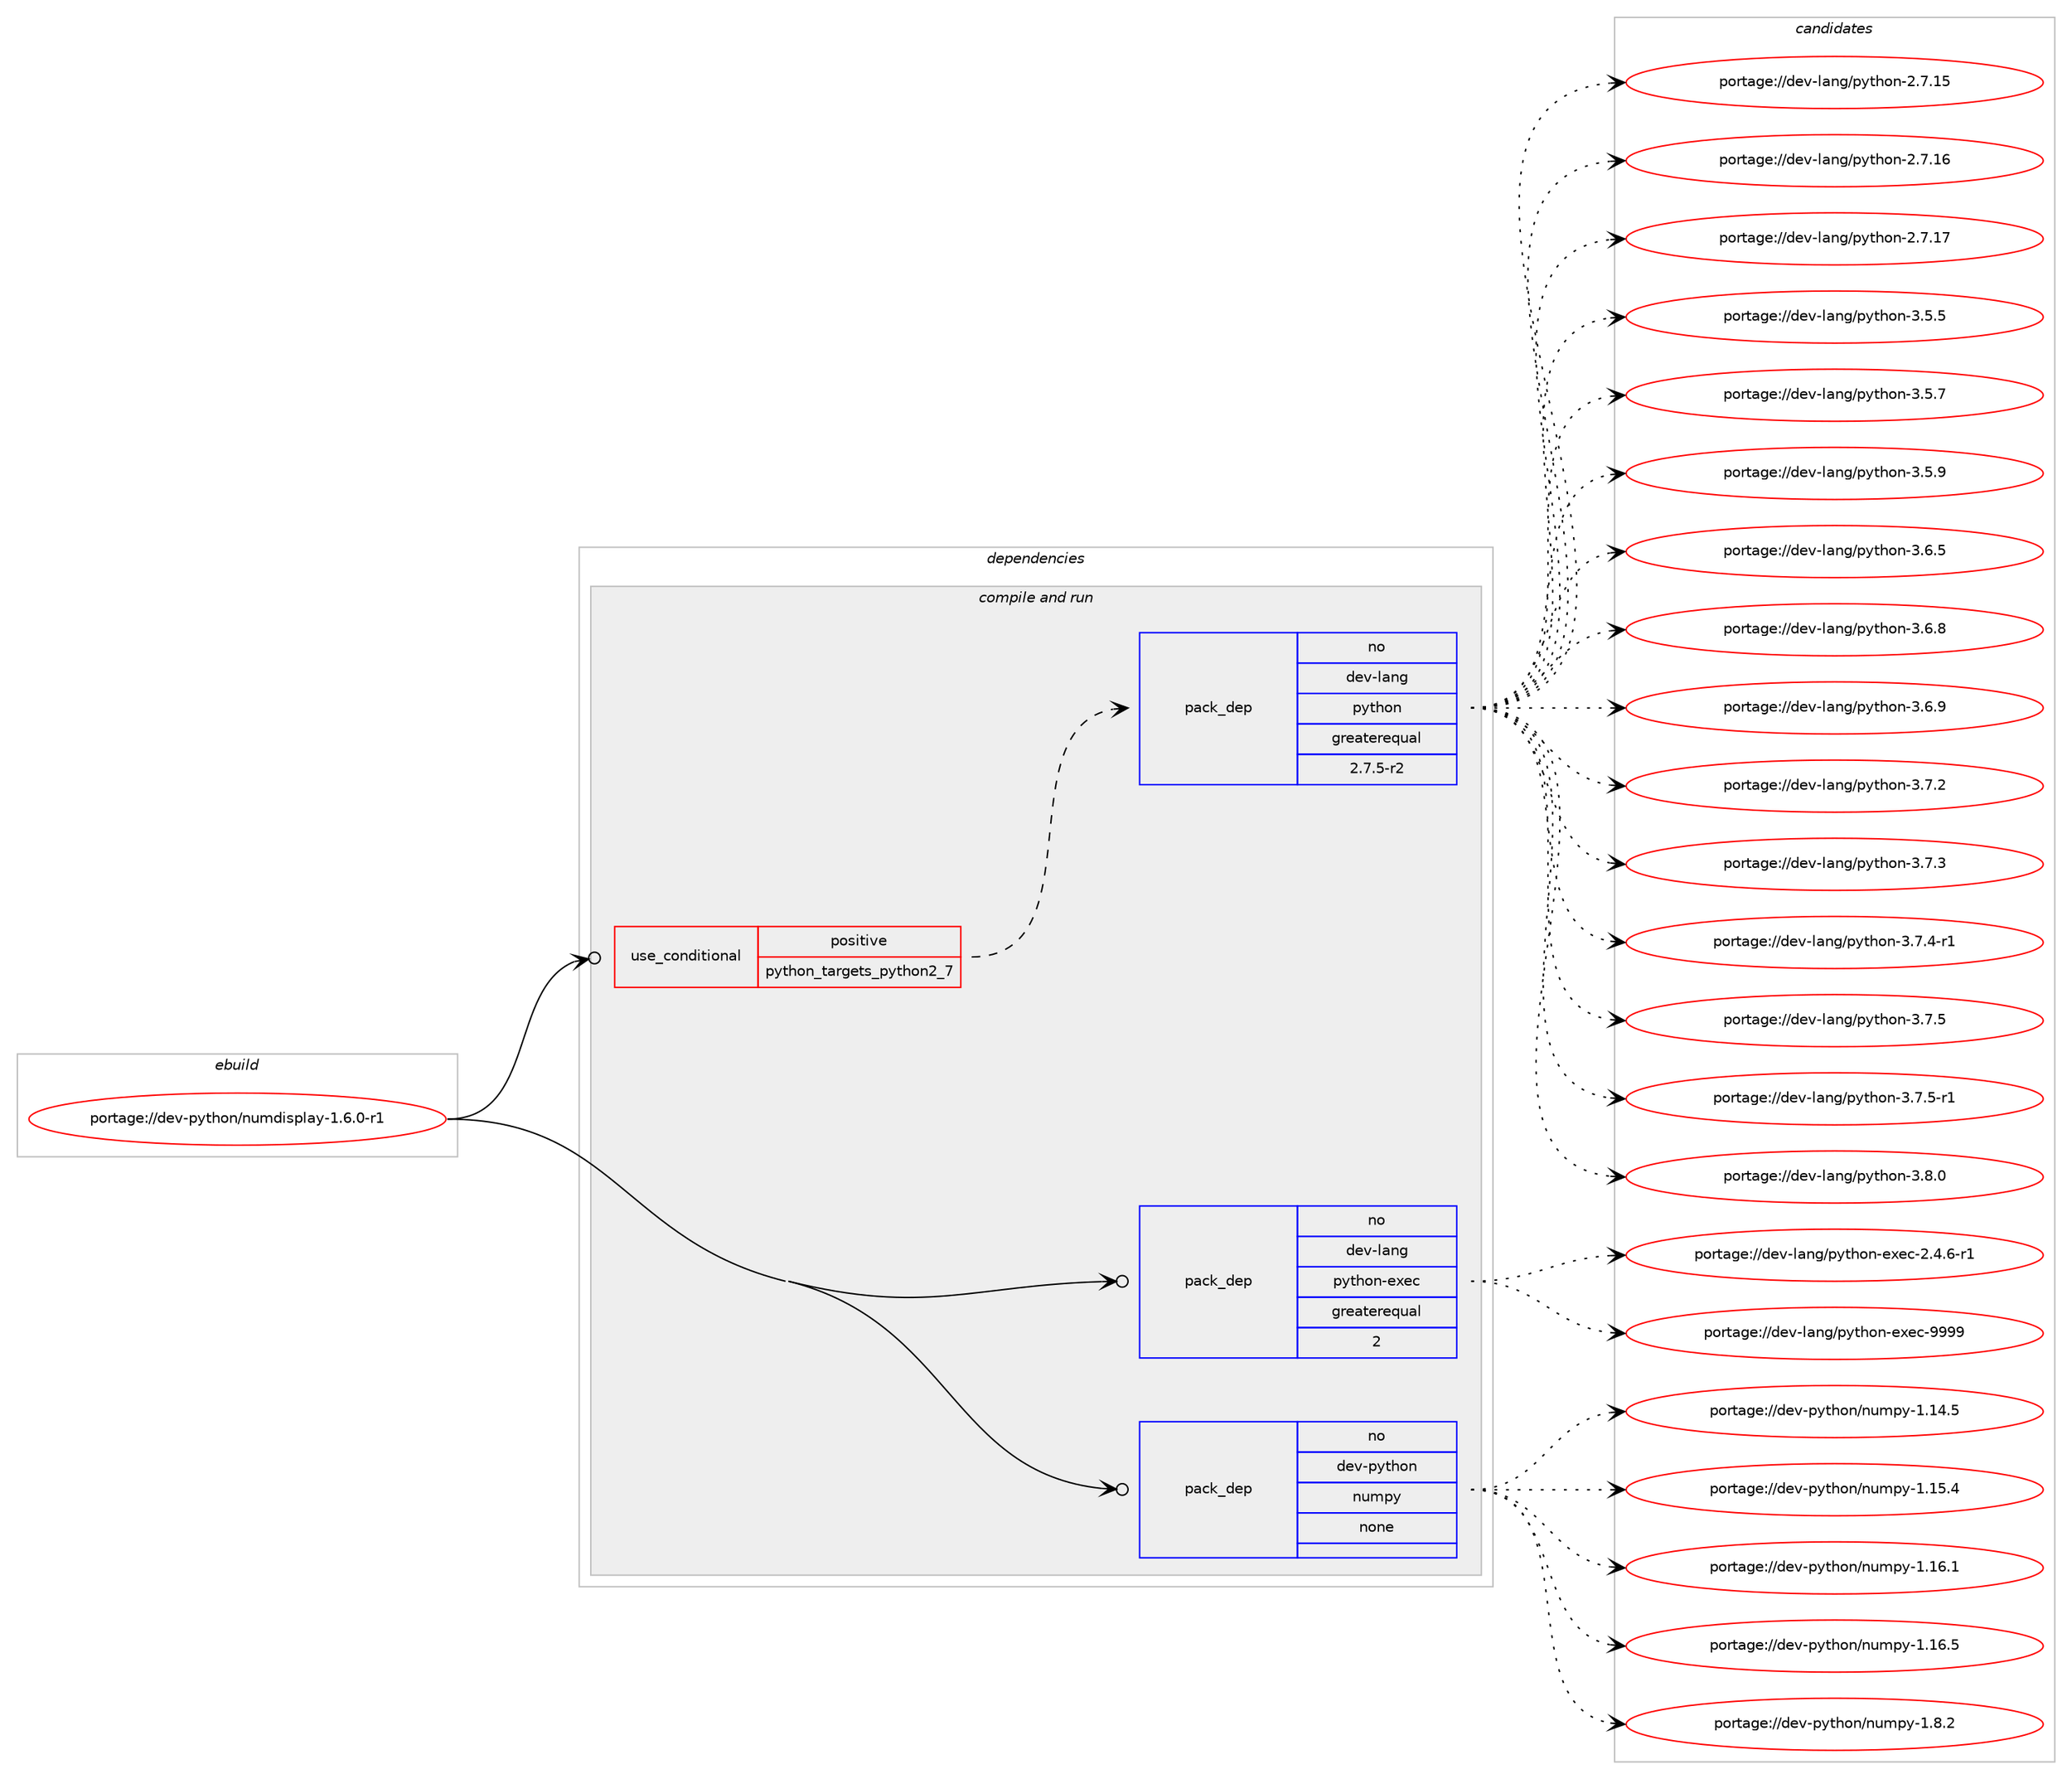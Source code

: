 digraph prolog {

# *************
# Graph options
# *************

newrank=true;
concentrate=true;
compound=true;
graph [rankdir=LR,fontname=Helvetica,fontsize=10,ranksep=1.5];#, ranksep=2.5, nodesep=0.2];
edge  [arrowhead=vee];
node  [fontname=Helvetica,fontsize=10];

# **********
# The ebuild
# **********

subgraph cluster_leftcol {
color=gray;
rank=same;
label=<<i>ebuild</i>>;
id [label="portage://dev-python/numdisplay-1.6.0-r1", color=red, width=4, href="../dev-python/numdisplay-1.6.0-r1.svg"];
}

# ****************
# The dependencies
# ****************

subgraph cluster_midcol {
color=gray;
label=<<i>dependencies</i>>;
subgraph cluster_compile {
fillcolor="#eeeeee";
style=filled;
label=<<i>compile</i>>;
}
subgraph cluster_compileandrun {
fillcolor="#eeeeee";
style=filled;
label=<<i>compile and run</i>>;
subgraph cond32654 {
dependency152271 [label=<<TABLE BORDER="0" CELLBORDER="1" CELLSPACING="0" CELLPADDING="4"><TR><TD ROWSPAN="3" CELLPADDING="10">use_conditional</TD></TR><TR><TD>positive</TD></TR><TR><TD>python_targets_python2_7</TD></TR></TABLE>>, shape=none, color=red];
subgraph pack116288 {
dependency152272 [label=<<TABLE BORDER="0" CELLBORDER="1" CELLSPACING="0" CELLPADDING="4" WIDTH="220"><TR><TD ROWSPAN="6" CELLPADDING="30">pack_dep</TD></TR><TR><TD WIDTH="110">no</TD></TR><TR><TD>dev-lang</TD></TR><TR><TD>python</TD></TR><TR><TD>greaterequal</TD></TR><TR><TD>2.7.5-r2</TD></TR></TABLE>>, shape=none, color=blue];
}
dependency152271:e -> dependency152272:w [weight=20,style="dashed",arrowhead="vee"];
}
id:e -> dependency152271:w [weight=20,style="solid",arrowhead="odotvee"];
subgraph pack116289 {
dependency152273 [label=<<TABLE BORDER="0" CELLBORDER="1" CELLSPACING="0" CELLPADDING="4" WIDTH="220"><TR><TD ROWSPAN="6" CELLPADDING="30">pack_dep</TD></TR><TR><TD WIDTH="110">no</TD></TR><TR><TD>dev-lang</TD></TR><TR><TD>python-exec</TD></TR><TR><TD>greaterequal</TD></TR><TR><TD>2</TD></TR></TABLE>>, shape=none, color=blue];
}
id:e -> dependency152273:w [weight=20,style="solid",arrowhead="odotvee"];
subgraph pack116290 {
dependency152274 [label=<<TABLE BORDER="0" CELLBORDER="1" CELLSPACING="0" CELLPADDING="4" WIDTH="220"><TR><TD ROWSPAN="6" CELLPADDING="30">pack_dep</TD></TR><TR><TD WIDTH="110">no</TD></TR><TR><TD>dev-python</TD></TR><TR><TD>numpy</TD></TR><TR><TD>none</TD></TR><TR><TD></TD></TR></TABLE>>, shape=none, color=blue];
}
id:e -> dependency152274:w [weight=20,style="solid",arrowhead="odotvee"];
}
subgraph cluster_run {
fillcolor="#eeeeee";
style=filled;
label=<<i>run</i>>;
}
}

# **************
# The candidates
# **************

subgraph cluster_choices {
rank=same;
color=gray;
label=<<i>candidates</i>>;

subgraph choice116288 {
color=black;
nodesep=1;
choiceportage10010111845108971101034711212111610411111045504655464953 [label="portage://dev-lang/python-2.7.15", color=red, width=4,href="../dev-lang/python-2.7.15.svg"];
choiceportage10010111845108971101034711212111610411111045504655464954 [label="portage://dev-lang/python-2.7.16", color=red, width=4,href="../dev-lang/python-2.7.16.svg"];
choiceportage10010111845108971101034711212111610411111045504655464955 [label="portage://dev-lang/python-2.7.17", color=red, width=4,href="../dev-lang/python-2.7.17.svg"];
choiceportage100101118451089711010347112121116104111110455146534653 [label="portage://dev-lang/python-3.5.5", color=red, width=4,href="../dev-lang/python-3.5.5.svg"];
choiceportage100101118451089711010347112121116104111110455146534655 [label="portage://dev-lang/python-3.5.7", color=red, width=4,href="../dev-lang/python-3.5.7.svg"];
choiceportage100101118451089711010347112121116104111110455146534657 [label="portage://dev-lang/python-3.5.9", color=red, width=4,href="../dev-lang/python-3.5.9.svg"];
choiceportage100101118451089711010347112121116104111110455146544653 [label="portage://dev-lang/python-3.6.5", color=red, width=4,href="../dev-lang/python-3.6.5.svg"];
choiceportage100101118451089711010347112121116104111110455146544656 [label="portage://dev-lang/python-3.6.8", color=red, width=4,href="../dev-lang/python-3.6.8.svg"];
choiceportage100101118451089711010347112121116104111110455146544657 [label="portage://dev-lang/python-3.6.9", color=red, width=4,href="../dev-lang/python-3.6.9.svg"];
choiceportage100101118451089711010347112121116104111110455146554650 [label="portage://dev-lang/python-3.7.2", color=red, width=4,href="../dev-lang/python-3.7.2.svg"];
choiceportage100101118451089711010347112121116104111110455146554651 [label="portage://dev-lang/python-3.7.3", color=red, width=4,href="../dev-lang/python-3.7.3.svg"];
choiceportage1001011184510897110103471121211161041111104551465546524511449 [label="portage://dev-lang/python-3.7.4-r1", color=red, width=4,href="../dev-lang/python-3.7.4-r1.svg"];
choiceportage100101118451089711010347112121116104111110455146554653 [label="portage://dev-lang/python-3.7.5", color=red, width=4,href="../dev-lang/python-3.7.5.svg"];
choiceportage1001011184510897110103471121211161041111104551465546534511449 [label="portage://dev-lang/python-3.7.5-r1", color=red, width=4,href="../dev-lang/python-3.7.5-r1.svg"];
choiceportage100101118451089711010347112121116104111110455146564648 [label="portage://dev-lang/python-3.8.0", color=red, width=4,href="../dev-lang/python-3.8.0.svg"];
dependency152272:e -> choiceportage10010111845108971101034711212111610411111045504655464953:w [style=dotted,weight="100"];
dependency152272:e -> choiceportage10010111845108971101034711212111610411111045504655464954:w [style=dotted,weight="100"];
dependency152272:e -> choiceportage10010111845108971101034711212111610411111045504655464955:w [style=dotted,weight="100"];
dependency152272:e -> choiceportage100101118451089711010347112121116104111110455146534653:w [style=dotted,weight="100"];
dependency152272:e -> choiceportage100101118451089711010347112121116104111110455146534655:w [style=dotted,weight="100"];
dependency152272:e -> choiceportage100101118451089711010347112121116104111110455146534657:w [style=dotted,weight="100"];
dependency152272:e -> choiceportage100101118451089711010347112121116104111110455146544653:w [style=dotted,weight="100"];
dependency152272:e -> choiceportage100101118451089711010347112121116104111110455146544656:w [style=dotted,weight="100"];
dependency152272:e -> choiceportage100101118451089711010347112121116104111110455146544657:w [style=dotted,weight="100"];
dependency152272:e -> choiceportage100101118451089711010347112121116104111110455146554650:w [style=dotted,weight="100"];
dependency152272:e -> choiceportage100101118451089711010347112121116104111110455146554651:w [style=dotted,weight="100"];
dependency152272:e -> choiceportage1001011184510897110103471121211161041111104551465546524511449:w [style=dotted,weight="100"];
dependency152272:e -> choiceportage100101118451089711010347112121116104111110455146554653:w [style=dotted,weight="100"];
dependency152272:e -> choiceportage1001011184510897110103471121211161041111104551465546534511449:w [style=dotted,weight="100"];
dependency152272:e -> choiceportage100101118451089711010347112121116104111110455146564648:w [style=dotted,weight="100"];
}
subgraph choice116289 {
color=black;
nodesep=1;
choiceportage10010111845108971101034711212111610411111045101120101994550465246544511449 [label="portage://dev-lang/python-exec-2.4.6-r1", color=red, width=4,href="../dev-lang/python-exec-2.4.6-r1.svg"];
choiceportage10010111845108971101034711212111610411111045101120101994557575757 [label="portage://dev-lang/python-exec-9999", color=red, width=4,href="../dev-lang/python-exec-9999.svg"];
dependency152273:e -> choiceportage10010111845108971101034711212111610411111045101120101994550465246544511449:w [style=dotted,weight="100"];
dependency152273:e -> choiceportage10010111845108971101034711212111610411111045101120101994557575757:w [style=dotted,weight="100"];
}
subgraph choice116290 {
color=black;
nodesep=1;
choiceportage100101118451121211161041111104711011710911212145494649524653 [label="portage://dev-python/numpy-1.14.5", color=red, width=4,href="../dev-python/numpy-1.14.5.svg"];
choiceportage100101118451121211161041111104711011710911212145494649534652 [label="portage://dev-python/numpy-1.15.4", color=red, width=4,href="../dev-python/numpy-1.15.4.svg"];
choiceportage100101118451121211161041111104711011710911212145494649544649 [label="portage://dev-python/numpy-1.16.1", color=red, width=4,href="../dev-python/numpy-1.16.1.svg"];
choiceportage100101118451121211161041111104711011710911212145494649544653 [label="portage://dev-python/numpy-1.16.5", color=red, width=4,href="../dev-python/numpy-1.16.5.svg"];
choiceportage1001011184511212111610411111047110117109112121454946564650 [label="portage://dev-python/numpy-1.8.2", color=red, width=4,href="../dev-python/numpy-1.8.2.svg"];
dependency152274:e -> choiceportage100101118451121211161041111104711011710911212145494649524653:w [style=dotted,weight="100"];
dependency152274:e -> choiceportage100101118451121211161041111104711011710911212145494649534652:w [style=dotted,weight="100"];
dependency152274:e -> choiceportage100101118451121211161041111104711011710911212145494649544649:w [style=dotted,weight="100"];
dependency152274:e -> choiceportage100101118451121211161041111104711011710911212145494649544653:w [style=dotted,weight="100"];
dependency152274:e -> choiceportage1001011184511212111610411111047110117109112121454946564650:w [style=dotted,weight="100"];
}
}

}
